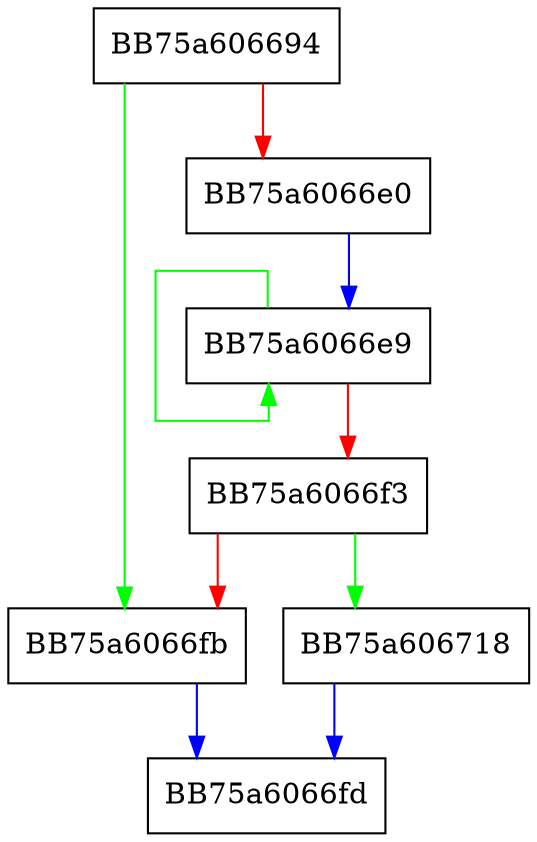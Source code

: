 digraph VFS_CreateDirectory {
  node [shape="box"];
  graph [splines=ortho];
  BB75a606694 -> BB75a6066fb [color="green"];
  BB75a606694 -> BB75a6066e0 [color="red"];
  BB75a6066e0 -> BB75a6066e9 [color="blue"];
  BB75a6066e9 -> BB75a6066e9 [color="green"];
  BB75a6066e9 -> BB75a6066f3 [color="red"];
  BB75a6066f3 -> BB75a606718 [color="green"];
  BB75a6066f3 -> BB75a6066fb [color="red"];
  BB75a6066fb -> BB75a6066fd [color="blue"];
  BB75a606718 -> BB75a6066fd [color="blue"];
}